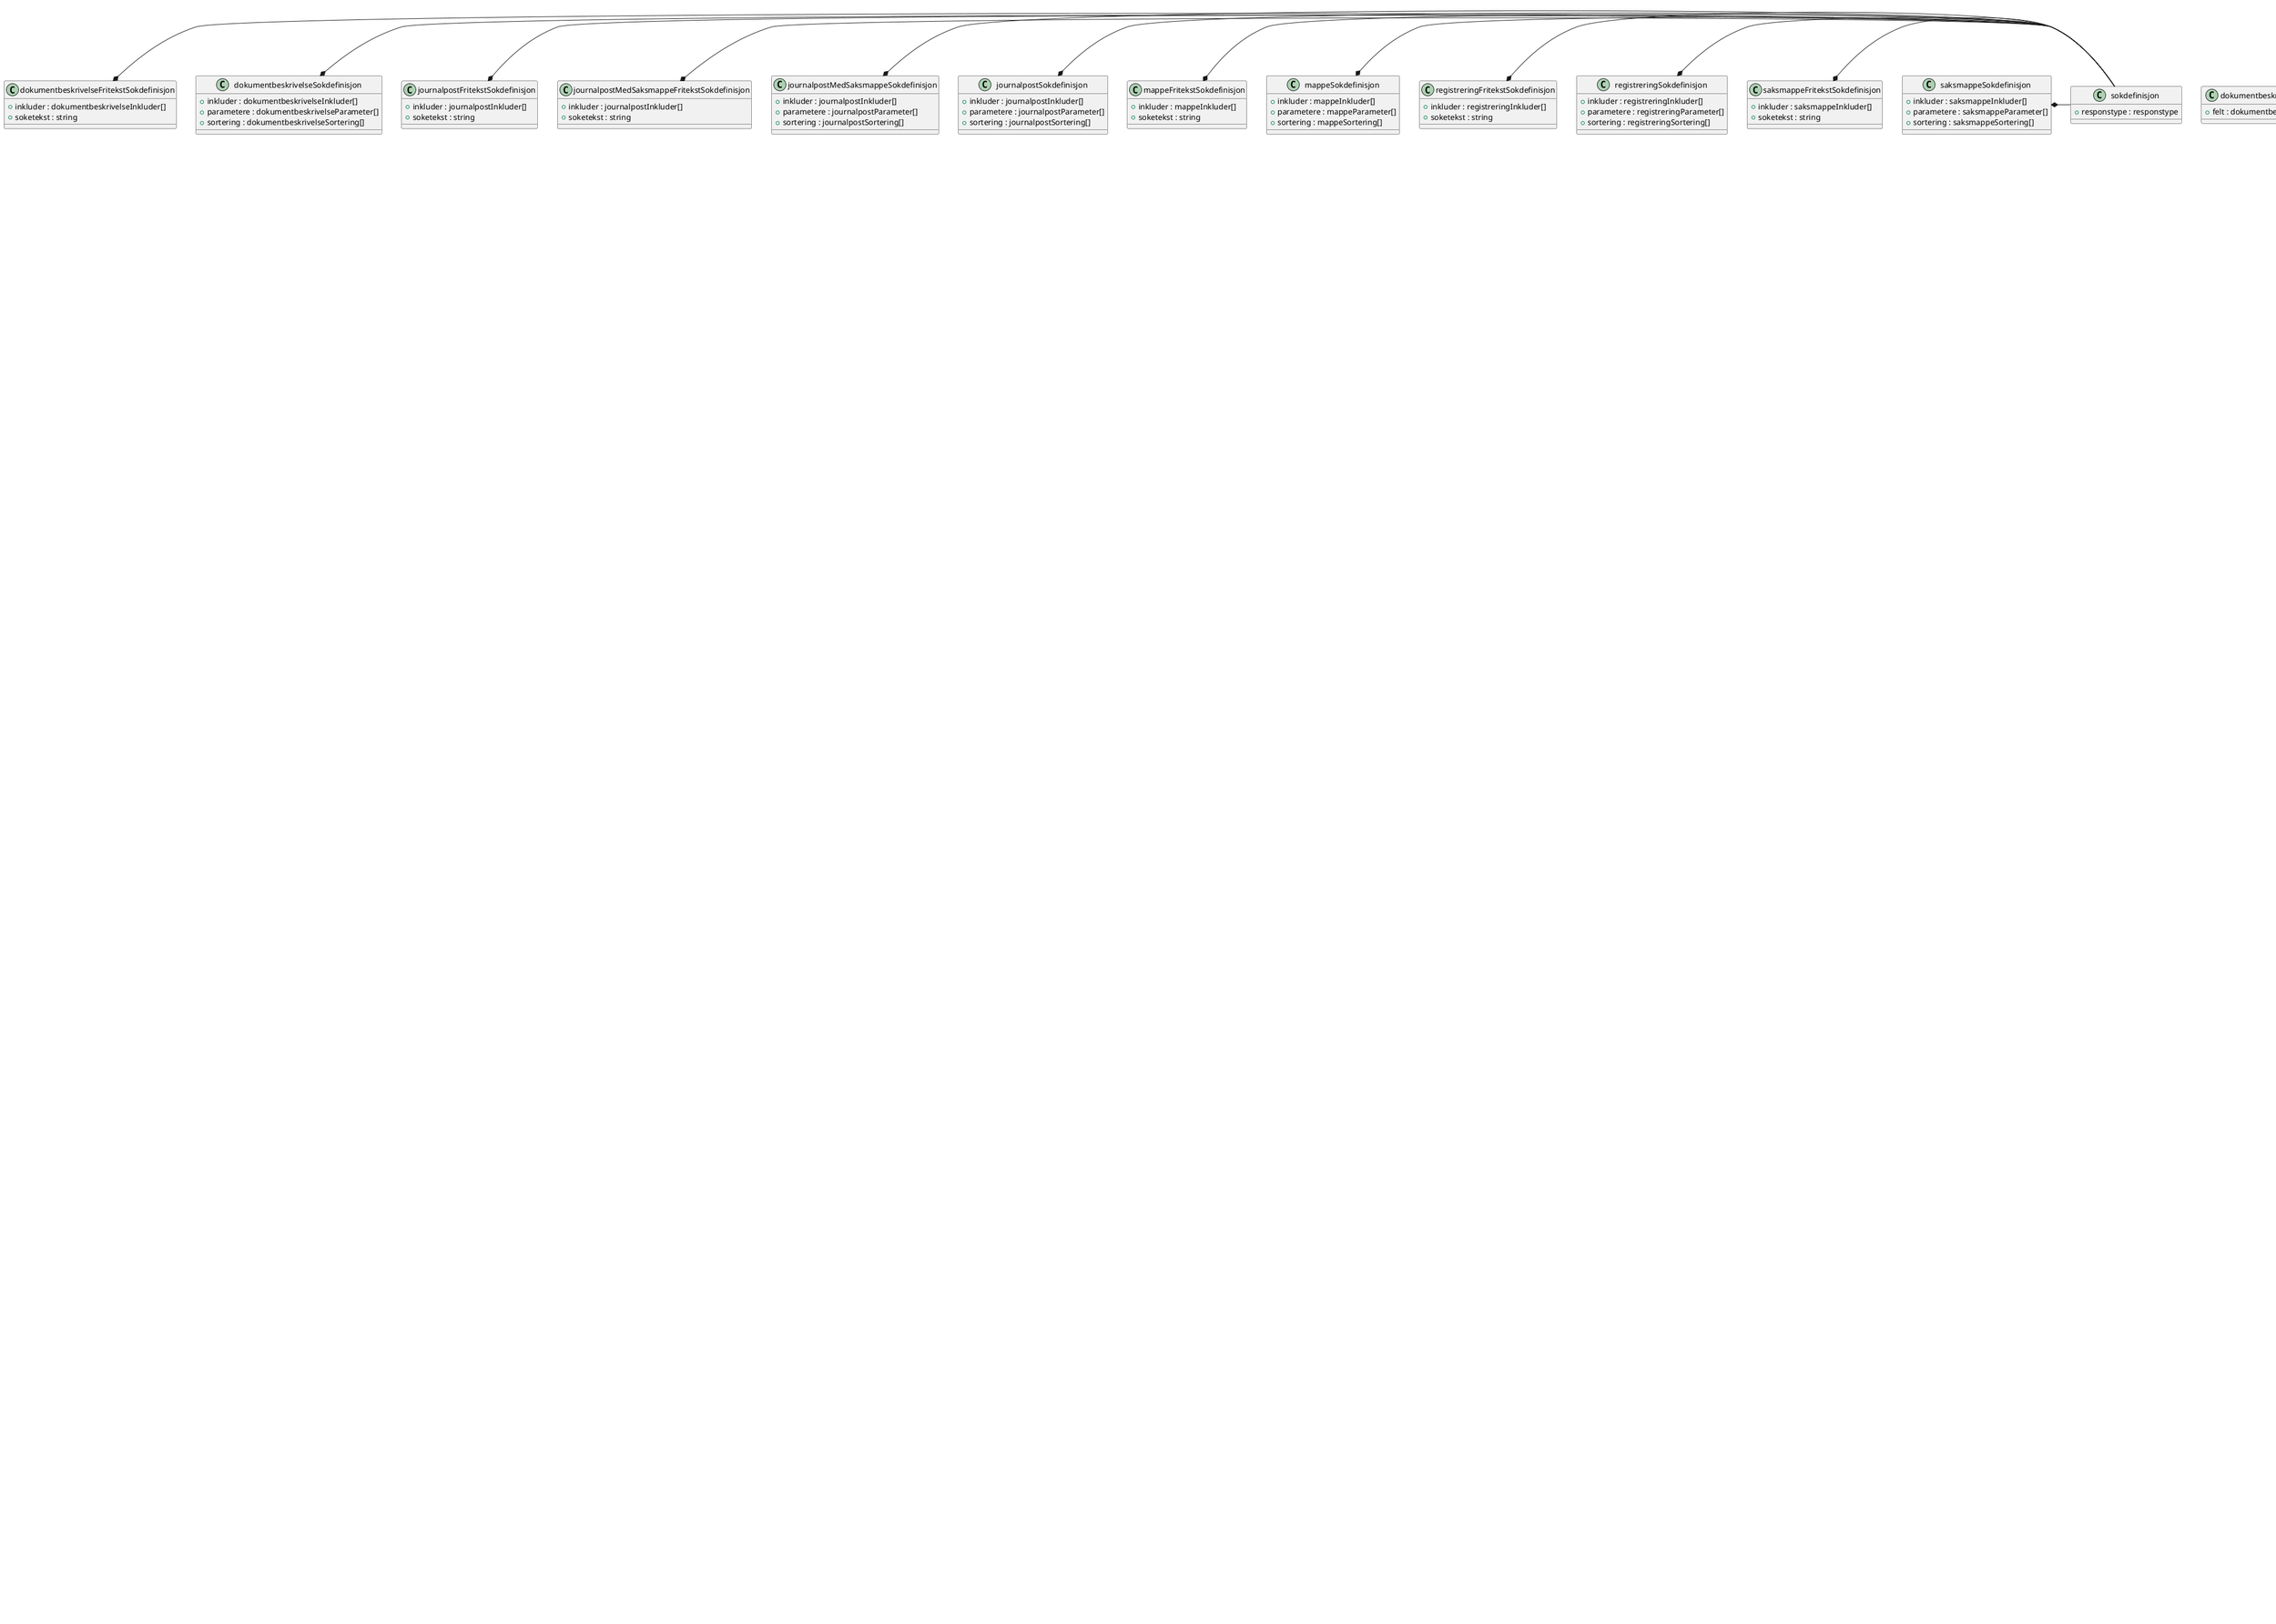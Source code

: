 @startuml

class bbox {
    +koordinatsystem : string
    +nedreVenstre : bboxKoordinater
    +oevreHoeyre : bboxKoordinater
}
class bboxKoordinater {
    +x : double
    +y : double
}
class datevalues {
    +value : dateTime[]
}
class dokumentbeskrivelseFritekstSokdefinisjon {
    +inkluder : dokumentbeskrivelseInkluder[]
    +soketekst : string
}
dokumentbeskrivelseFritekstSokdefinisjon *- sokdefinisjon
enum dokumentbeskrivelseInkluder {
    dokumentobjekt = dokumentobjekt
}
class dokumentbeskrivelseParameter {
    +felt : dokumentbeskrivelseSokefelt
}
dokumentbeskrivelseParameter *- parameter
class dokumentbeskrivelseSokdefinisjon {
    +inkluder : dokumentbeskrivelseInkluder[]
    +parametere : dokumentbeskrivelseParameter[]
    +sortering : dokumentbeskrivelseSortering[]
}
dokumentbeskrivelseSokdefinisjon *- sokdefinisjon
enum dokumentbeskrivelseSokefelt {
    dokumentbeskrivelseEksternId = dokumentbeskrivelseEksternId
    dokumentbeskrivelseOpprettetDato = dokumentbeskrivelseOpprettetDato
    dokumentbeskrivelseTittel = dokumentbeskrivelseTittel
    dokumentbeskrivelseDokumenttype = dokumentbeskrivelseDokumenttype
    dokumentbeskrivelseDokumentstatus = dokumentbeskrivelseDokumentstatus
    dokumentbeskrivelseSkjermingTilgangsrestriksjon = dokumentbeskrivelseSkjermingTilgangsrestriksjon
    dokumentbeskrivelseSkjermingSkjermingshjemmel = dokumentbeskrivelseSkjermingSkjermingshjemmel
    dokumentbeskrivelseSkjermingSkjermingsvarighet = dokumentbeskrivelseSkjermingSkjermingsvarighet
    dokumentbeskrivelseSkjermingSkjermingOpphoererDato = dokumentbeskrivelseSkjermingSkjermingOpphoererDato
}
class dokumentbeskrivelseSortering {
    +felt : dokumentbeskrivelseSorteringsfelt
    +type : sorteringType
}
enum dokumentbeskrivelseSorteringsfelt {
    opprettetDato = opprettetDato
}
class eksternId {
    +system : string
    +id : string
}
class intvalues {
    +value : int[]
}
class journalpostFritekstSokdefinisjon {
    +inkluder : journalpostInkluder[]
    +soketekst : string
}
journalpostFritekstSokdefinisjon *- sokdefinisjon
enum journalpostInkluder {
    noekkelord = noekkelord
    kryssreferanse = kryssreferanse
    part = part
    merknad = merknad
    dokumentbeskrivelse = dokumentbeskrivelse
    korrespondansepart = korrespondansepart
    avskrivning = avskrivning
    dokumentflyt = dokumentflyt
}
class journalpostMedSaksmappeFritekstSokdefinisjon {
    +inkluder : journalpostInkluder[]
    +soketekst : string
}
journalpostMedSaksmappeFritekstSokdefinisjon *- sokdefinisjon
class journalpostMedSaksmappeSokdefinisjon {
    +inkluder : journalpostInkluder[]
    +parametere : journalpostParameter[]
    +sortering : journalpostSortering[]
}
journalpostMedSaksmappeSokdefinisjon *- sokdefinisjon
class journalpostParameter {
    +felt : journalpostSokefelt
}
journalpostParameter *- parameter
class journalpostSokdefinisjon {
    +inkluder : journalpostInkluder[]
    +parametere : journalpostParameter[]
    +sortering : journalpostSortering[]
}
journalpostSokdefinisjon *- sokdefinisjon
enum journalpostSokefelt {
    registreringEksternId = registreringEksternId
    registreringOpprettetDato = registreringOpprettetDato
    registreringTittel = registreringTittel
    registreringAdministrativenhet = registreringAdministrativenhet
    registreringJournalpostansvarlig = registreringJournalpostansvarlig
    registreringEndretDato = registreringEndretDato
    registreringPartPartNavn = registreringPartPartNavn
    registreringPartPartRolle = registreringPartPartRolle
    registreringPartPostadresse = registreringPartPostadresse
    registreringPartPostnummer = registreringPartPostnummer
    registreringPartPoststed = registreringPartPoststed
    registreringPartEpostadresse = registreringPartEpostadresse
    registreringSkjermingTilgangsrestriksjon = registreringSkjermingTilgangsrestriksjon
    registreringSkjermingSkjermingshjemmel = registreringSkjermingSkjermingshjemmel
    registreringSkjermingSkjermingsvarighet = registreringSkjermingSkjermingsvarighet
    registreringSkjermingSkjermingOpphoererDato = registreringSkjermingSkjermingOpphoererDato
    journalpostJournalaar = journalpostJournalaar
    journalpostJournalsekvensnummer = journalpostJournalsekvensnummer
    journalpostSaksaar = journalpostSaksaar
    journalpostSakssekvensnummer = journalpostSakssekvensnummer
    journalpostJournalpostnummer = journalpostJournalpostnummer
    journalpostJournalposttype = journalpostJournalposttype
    journalpostJournalstatus = journalpostJournalstatus
    journalpostJournaldato = journalpostJournaldato
    journalpostDokumentetsdato = journalpostDokumentetsdato
    journalpostForfallsdato = journalpostForfallsdato
}
class journalpostSortering {
    +felt : journalpostSorteringsfelt
    +type : sorteringType
}
enum journalpostSorteringsfelt {
    registreringOpprettetDato = registreringOpprettetDato
    journalpostJournaldato = journalpostJournaldato
    journalpostJournalaar-journalsekvensnummer = journalpostJournalaar-journalsekvensnummer
    journalpostJournalpostnummer = journalpostJournalpostnummer
}
class klassifikasjonvalues {
    +klassifikasjonssystem : string[]
    +klasse : string[]
}
class mappeFritekstSokdefinisjon {
    +inkluder : mappeInkluder[]
    +soketekst : string
}
mappeFritekstSokdefinisjon *- sokdefinisjon
enum mappeInkluder {
    noekkelord = noekkelord
    kryssreferanse = kryssreferanse
    part = part
    merknad = merknad
}
class mappeParameter {
    +felt : mappeSokefelt
}
mappeParameter *- parameter
class mappeSokdefinisjon {
    +inkluder : mappeInkluder[]
    +parametere : mappeParameter[]
    +sortering : mappeSortering[]
}
mappeSokdefinisjon *- sokdefinisjon
enum mappeSokefelt {
    mappeEksternId = mappeEksternId
    mappeTittel = mappeTittel
    mappeOpprettetDato = mappeOpprettetDato
    mappeBeskrivelse = mappeBeskrivelse
    mappeNoekkelord = mappeNoekkelord
    mappeAvsluttetDato = mappeAvsluttetDato
    mappeArkivdel = mappeArkivdel
    mappeEndretDato = mappeEndretDato
    mappeMappetype = mappeMappetype
    mappeKlasseKlassifikasjonssystem = mappeKlasseKlassifikasjonssystem
    mappeKlasseKlasseID = mappeKlasseKlasseID
    mappeKlasseTittel = mappeKlasseTittel
    mappeKlasseBeskrivelse = mappeKlasseBeskrivelse
    mappePartPartNavn = mappePartPartNavn
    mappePartPartRolle = mappePartPartRolle
    mappePartPostadresse = mappePartPostadresse
    mappePartPostnummer = mappePartPostnummer
    mappePartPoststed = mappePartPoststed
    mappePartEpostadresse = mappePartEpostadresse
    mappeSkjermingTilgangsrestriksjon = mappeSkjermingTilgangsrestriksjon
    mappeSkjermingSkjermingshjemmel = mappeSkjermingSkjermingshjemmel
    mappeSkjermingSkjermingsvarighet = mappeSkjermingSkjermingsvarighet
    mappeSkjermingSkjermingOpphoererDato = mappeSkjermingSkjermingOpphoererDato
}
class mappeSortering {
    +felt : mappeSorteringsfelt
    +type : sorteringType
}
enum mappeSorteringsfelt {
    mappeOpprettetDato = mappeOpprettetDato
}
enum operatorType {
    equal = equal
    notequal = notequal
    between = between
    lessthan = lessthan
    lessequal = lessequal
    greaterthan = greaterthan
    greaterequal = greaterequal
    inlist = inlist
    wildcardquery = wildcardquery
}
class parameter {
    +operator : operatorType
    +sokVerdier : sokVerdier
}
class registreringFritekstSokdefinisjon {
    +inkluder : registreringInkluder[]
    +soketekst : string
}
registreringFritekstSokdefinisjon *- sokdefinisjon
enum registreringInkluder {
    noekkelord = noekkelord
    kryssreferanse = kryssreferanse
    part = part
    merknad = merknad
    dokumentbeskrivelse = dokumentbeskrivelse
    korrespondansepart = korrespondansepart
}
class registreringParameter {
    +felt : registreringSokefelt
}
registreringParameter *- parameter
class registreringSokdefinisjon {
    +inkluder : registreringInkluder[]
    +parametere : registreringParameter[]
    +sortering : registreringSortering[]
}
registreringSokdefinisjon *- sokdefinisjon
enum registreringSokefelt {
    registreringEksternId = registreringEksternId
    registreringOpprettetDato = registreringOpprettetDato
    registreringTittel = registreringTittel
    registreringAdministrativenhet = registreringAdministrativenhet
    registreringJournalpostansvarlig = registreringJournalpostansvarlig
    registreringEndretDato = registreringEndretDato
    registreringPartPartNavn = registreringPartPartNavn
    registreringPartPartRolle = registreringPartPartRolle
    registreringPartPostadresse = registreringPartPostadresse
    registreringPartPostnummer = registreringPartPostnummer
    registreringPartPoststed = registreringPartPoststed
    registreringPartEpostadresse = registreringPartEpostadresse
    registreringSkjermingTilgangsrestriksjon = registreringSkjermingTilgangsrestriksjon
    registreringSkjermingSkjermingshjemmel = registreringSkjermingSkjermingshjemmel
    registreringSkjermingSkjermingsvarighet = registreringSkjermingSkjermingsvarighet
    registreringSkjermingSkjermingOpphoererDato = registreringSkjermingSkjermingOpphoererDato
}
class registreringSortering {
    +felt : registreringSorteringsfelt
    +type : sorteringType
}
enum registreringSorteringsfelt {
    registreringOpprettetDato = registreringOpprettetDato
}
class saksmappeFritekstSokdefinisjon {
    +inkluder : saksmappeInkluder[]
    +soketekst : string
}
saksmappeFritekstSokdefinisjon *- sokdefinisjon
enum saksmappeInkluder {
    noekkelord = noekkelord
    kryssreferanse = kryssreferanse
    part = part
    merknad = merknad
    presedens = presedens
}
class saksmappeParameter {
    +felt : saksmappeSokefelt
}
saksmappeParameter *- parameter
class saksmappeSokdefinisjon {
    +inkluder : saksmappeInkluder[]
    +parametere : saksmappeParameter[]
    +sortering : saksmappeSortering[]
}
saksmappeSokdefinisjon *- sokdefinisjon
enum saksmappeSokefelt {
    mappeEksternId = mappeEksternId
    mappeTittel = mappeTittel
    mappeOpprettetDato = mappeOpprettetDato
    mappeBeskrivelse = mappeBeskrivelse
    mappeNoekkelord = mappeNoekkelord
    mappeAvsluttetDato = mappeAvsluttetDato
    mappeArkivdel = mappeArkivdel
    mappeEndretDato = mappeEndretDato
    mappeMappetype = mappeMappetype
    mappeKlasseKlassifikasjonssystem = mappeKlasseKlassifikasjonssystem
    mappeKlasseKlasseID = mappeKlasseKlasseID
    mappeKlasseTittel = mappeKlasseTittel
    mappeKlasseBeskrivelse = mappeKlasseBeskrivelse
    mappePartPartNavn = mappePartPartNavn
    mappePartPartRolle = mappePartPartRolle
    mappePartPostadresse = mappePartPostadresse
    mappePartPostnummer = mappePartPostnummer
    mappePartPoststed = mappePartPoststed
    mappePartEpostadresse = mappePartEpostadresse
    mappeSkjermingTilgangsrestriksjon = mappeSkjermingTilgangsrestriksjon
    mappeSkjermingSkjermingshjemmel = mappeSkjermingSkjermingshjemmel
    mappeSkjermingSkjermingsvarighet = mappeSkjermingSkjermingsvarighet
    mappeSkjermingSkjermingOpphoererDato = mappeSkjermingSkjermingOpphoererDato
    sakSaksdato = sakSaksdato
    sakSaksaar = sakSaksaar
    sakSaksekvensnummer = sakSaksekvensnummer
    sakSaksstatus = sakSaksstatus
    sakAdministrativenhet = sakAdministrativenhet
    sakSaksansvarlig = sakSaksansvarlig
    sakMatrikkelnummerKommunenummer = sakMatrikkelnummerKommunenummer
    sakMatrikkelnummerGaardsnummer = sakMatrikkelnummerGaardsnummer
    sakMatrikkelnummerBruksnummer = sakMatrikkelnummerBruksnummer
    sakMatrikkelnummerFestenummer = sakMatrikkelnummerFestenummer
    sakMatrikkelnummerSeksjonsnummer = sakMatrikkelnummerSeksjonsnummer
    sakByggidentBygningsnummer = sakByggidentBygningsnummer
    sakByggidentEndringsloepenummer = sakByggidentEndringsloepenummer
    sakPlanidentStatLandkode = sakPlanidentStatLandkode
    sakPlanidentFylkeFylkesnummer = sakPlanidentFylkeFylkesnummer
    sakPlanidentKommuneKommunenummer = sakPlanidentKommuneKommunenummer
    sakPlanidentPlanidentifikasjon = sakPlanidentPlanidentifikasjon
    sakPartOrganisasjonsid = sakPartOrganisasjonsid
    sakPartPersonid = sakPartPersonid
    sakBbox = sakBbox
}
class saksmappeSortering {
    +felt : saksmappeSorteringsfelt
    +type : sorteringType
}
enum saksmappeSorteringsfelt {
    mappeOpprettetDato = mappeOpprettetDato
    sakSaksaar-saksekvensnummer = sakSaksaar-saksekvensnummer
}
class sok {
    +system : string
    +take : int
    +skip : int
    +sokdefinisjon : sokdefinisjon
}
class sokVerdier {
    +stringvalues : stringvalues
    +datevalues : datevalues
    +intvalues : intvalues
    +eksternId : eksternId
    +klassifikasjonvalues : klassifikasjonvalues
    +bbox : bbox
}
class sokdefinisjon {
    +responstype : responstype
}
enum sorteringType {
    synkende = synkende
    stigende = stigende
}
class stringvalues {
    +value : string[]
}

@enduml
